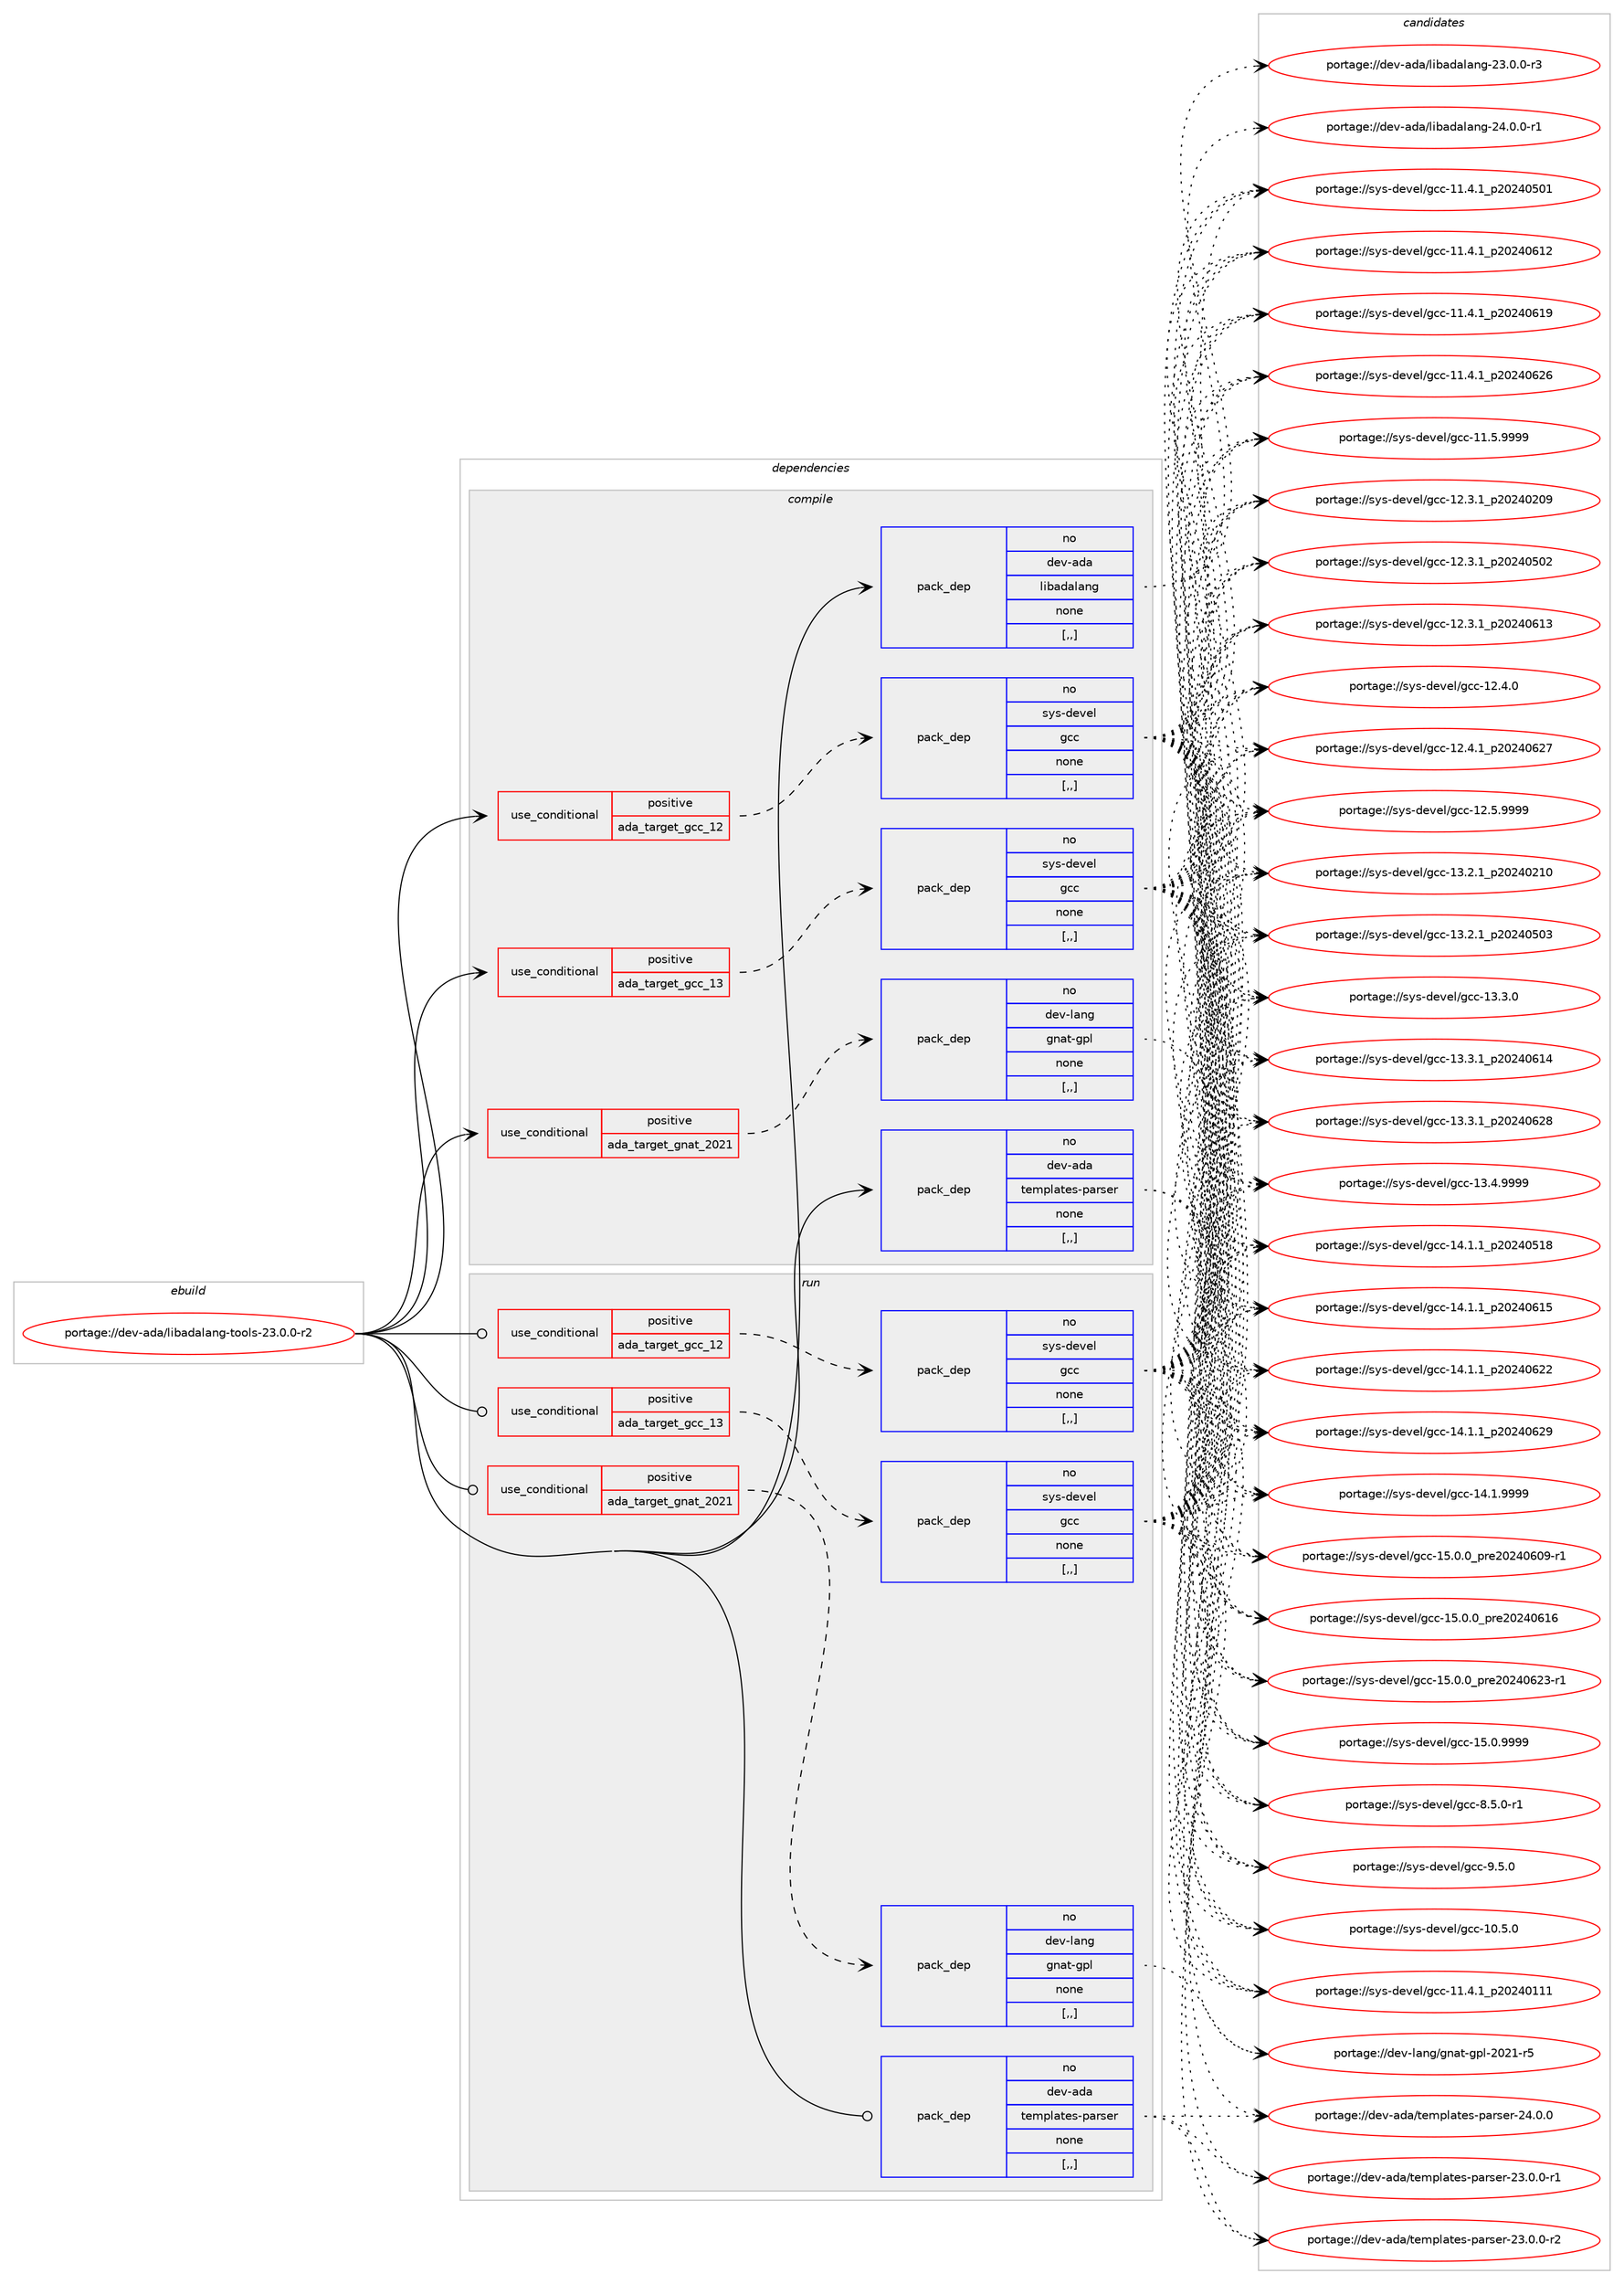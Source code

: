 digraph prolog {

# *************
# Graph options
# *************

newrank=true;
concentrate=true;
compound=true;
graph [rankdir=LR,fontname=Helvetica,fontsize=10,ranksep=1.5];#, ranksep=2.5, nodesep=0.2];
edge  [arrowhead=vee];
node  [fontname=Helvetica,fontsize=10];

# **********
# The ebuild
# **********

subgraph cluster_leftcol {
color=gray;
rank=same;
label=<<i>ebuild</i>>;
id [label="portage://dev-ada/libadalang-tools-23.0.0-r2", color=red, width=4, href="../dev-ada/libadalang-tools-23.0.0-r2.svg"];
}

# ****************
# The dependencies
# ****************

subgraph cluster_midcol {
color=gray;
label=<<i>dependencies</i>>;
subgraph cluster_compile {
fillcolor="#eeeeee";
style=filled;
label=<<i>compile</i>>;
subgraph cond16188 {
dependency62667 [label=<<TABLE BORDER="0" CELLBORDER="1" CELLSPACING="0" CELLPADDING="4"><TR><TD ROWSPAN="3" CELLPADDING="10">use_conditional</TD></TR><TR><TD>positive</TD></TR><TR><TD>ada_target_gcc_12</TD></TR></TABLE>>, shape=none, color=red];
subgraph pack45588 {
dependency62668 [label=<<TABLE BORDER="0" CELLBORDER="1" CELLSPACING="0" CELLPADDING="4" WIDTH="220"><TR><TD ROWSPAN="6" CELLPADDING="30">pack_dep</TD></TR><TR><TD WIDTH="110">no</TD></TR><TR><TD>sys-devel</TD></TR><TR><TD>gcc</TD></TR><TR><TD>none</TD></TR><TR><TD>[,,]</TD></TR></TABLE>>, shape=none, color=blue];
}
dependency62667:e -> dependency62668:w [weight=20,style="dashed",arrowhead="vee"];
}
id:e -> dependency62667:w [weight=20,style="solid",arrowhead="vee"];
subgraph cond16189 {
dependency62669 [label=<<TABLE BORDER="0" CELLBORDER="1" CELLSPACING="0" CELLPADDING="4"><TR><TD ROWSPAN="3" CELLPADDING="10">use_conditional</TD></TR><TR><TD>positive</TD></TR><TR><TD>ada_target_gcc_13</TD></TR></TABLE>>, shape=none, color=red];
subgraph pack45589 {
dependency62670 [label=<<TABLE BORDER="0" CELLBORDER="1" CELLSPACING="0" CELLPADDING="4" WIDTH="220"><TR><TD ROWSPAN="6" CELLPADDING="30">pack_dep</TD></TR><TR><TD WIDTH="110">no</TD></TR><TR><TD>sys-devel</TD></TR><TR><TD>gcc</TD></TR><TR><TD>none</TD></TR><TR><TD>[,,]</TD></TR></TABLE>>, shape=none, color=blue];
}
dependency62669:e -> dependency62670:w [weight=20,style="dashed",arrowhead="vee"];
}
id:e -> dependency62669:w [weight=20,style="solid",arrowhead="vee"];
subgraph cond16190 {
dependency62671 [label=<<TABLE BORDER="0" CELLBORDER="1" CELLSPACING="0" CELLPADDING="4"><TR><TD ROWSPAN="3" CELLPADDING="10">use_conditional</TD></TR><TR><TD>positive</TD></TR><TR><TD>ada_target_gnat_2021</TD></TR></TABLE>>, shape=none, color=red];
subgraph pack45590 {
dependency62672 [label=<<TABLE BORDER="0" CELLBORDER="1" CELLSPACING="0" CELLPADDING="4" WIDTH="220"><TR><TD ROWSPAN="6" CELLPADDING="30">pack_dep</TD></TR><TR><TD WIDTH="110">no</TD></TR><TR><TD>dev-lang</TD></TR><TR><TD>gnat-gpl</TD></TR><TR><TD>none</TD></TR><TR><TD>[,,]</TD></TR></TABLE>>, shape=none, color=blue];
}
dependency62671:e -> dependency62672:w [weight=20,style="dashed",arrowhead="vee"];
}
id:e -> dependency62671:w [weight=20,style="solid",arrowhead="vee"];
subgraph pack45591 {
dependency62673 [label=<<TABLE BORDER="0" CELLBORDER="1" CELLSPACING="0" CELLPADDING="4" WIDTH="220"><TR><TD ROWSPAN="6" CELLPADDING="30">pack_dep</TD></TR><TR><TD WIDTH="110">no</TD></TR><TR><TD>dev-ada</TD></TR><TR><TD>libadalang</TD></TR><TR><TD>none</TD></TR><TR><TD>[,,]</TD></TR></TABLE>>, shape=none, color=blue];
}
id:e -> dependency62673:w [weight=20,style="solid",arrowhead="vee"];
subgraph pack45592 {
dependency62674 [label=<<TABLE BORDER="0" CELLBORDER="1" CELLSPACING="0" CELLPADDING="4" WIDTH="220"><TR><TD ROWSPAN="6" CELLPADDING="30">pack_dep</TD></TR><TR><TD WIDTH="110">no</TD></TR><TR><TD>dev-ada</TD></TR><TR><TD>templates-parser</TD></TR><TR><TD>none</TD></TR><TR><TD>[,,]</TD></TR></TABLE>>, shape=none, color=blue];
}
id:e -> dependency62674:w [weight=20,style="solid",arrowhead="vee"];
}
subgraph cluster_compileandrun {
fillcolor="#eeeeee";
style=filled;
label=<<i>compile and run</i>>;
}
subgraph cluster_run {
fillcolor="#eeeeee";
style=filled;
label=<<i>run</i>>;
subgraph cond16191 {
dependency62675 [label=<<TABLE BORDER="0" CELLBORDER="1" CELLSPACING="0" CELLPADDING="4"><TR><TD ROWSPAN="3" CELLPADDING="10">use_conditional</TD></TR><TR><TD>positive</TD></TR><TR><TD>ada_target_gcc_12</TD></TR></TABLE>>, shape=none, color=red];
subgraph pack45593 {
dependency62676 [label=<<TABLE BORDER="0" CELLBORDER="1" CELLSPACING="0" CELLPADDING="4" WIDTH="220"><TR><TD ROWSPAN="6" CELLPADDING="30">pack_dep</TD></TR><TR><TD WIDTH="110">no</TD></TR><TR><TD>sys-devel</TD></TR><TR><TD>gcc</TD></TR><TR><TD>none</TD></TR><TR><TD>[,,]</TD></TR></TABLE>>, shape=none, color=blue];
}
dependency62675:e -> dependency62676:w [weight=20,style="dashed",arrowhead="vee"];
}
id:e -> dependency62675:w [weight=20,style="solid",arrowhead="odot"];
subgraph cond16192 {
dependency62677 [label=<<TABLE BORDER="0" CELLBORDER="1" CELLSPACING="0" CELLPADDING="4"><TR><TD ROWSPAN="3" CELLPADDING="10">use_conditional</TD></TR><TR><TD>positive</TD></TR><TR><TD>ada_target_gcc_13</TD></TR></TABLE>>, shape=none, color=red];
subgraph pack45594 {
dependency62678 [label=<<TABLE BORDER="0" CELLBORDER="1" CELLSPACING="0" CELLPADDING="4" WIDTH="220"><TR><TD ROWSPAN="6" CELLPADDING="30">pack_dep</TD></TR><TR><TD WIDTH="110">no</TD></TR><TR><TD>sys-devel</TD></TR><TR><TD>gcc</TD></TR><TR><TD>none</TD></TR><TR><TD>[,,]</TD></TR></TABLE>>, shape=none, color=blue];
}
dependency62677:e -> dependency62678:w [weight=20,style="dashed",arrowhead="vee"];
}
id:e -> dependency62677:w [weight=20,style="solid",arrowhead="odot"];
subgraph cond16193 {
dependency62679 [label=<<TABLE BORDER="0" CELLBORDER="1" CELLSPACING="0" CELLPADDING="4"><TR><TD ROWSPAN="3" CELLPADDING="10">use_conditional</TD></TR><TR><TD>positive</TD></TR><TR><TD>ada_target_gnat_2021</TD></TR></TABLE>>, shape=none, color=red];
subgraph pack45595 {
dependency62680 [label=<<TABLE BORDER="0" CELLBORDER="1" CELLSPACING="0" CELLPADDING="4" WIDTH="220"><TR><TD ROWSPAN="6" CELLPADDING="30">pack_dep</TD></TR><TR><TD WIDTH="110">no</TD></TR><TR><TD>dev-lang</TD></TR><TR><TD>gnat-gpl</TD></TR><TR><TD>none</TD></TR><TR><TD>[,,]</TD></TR></TABLE>>, shape=none, color=blue];
}
dependency62679:e -> dependency62680:w [weight=20,style="dashed",arrowhead="vee"];
}
id:e -> dependency62679:w [weight=20,style="solid",arrowhead="odot"];
subgraph pack45596 {
dependency62681 [label=<<TABLE BORDER="0" CELLBORDER="1" CELLSPACING="0" CELLPADDING="4" WIDTH="220"><TR><TD ROWSPAN="6" CELLPADDING="30">pack_dep</TD></TR><TR><TD WIDTH="110">no</TD></TR><TR><TD>dev-ada</TD></TR><TR><TD>templates-parser</TD></TR><TR><TD>none</TD></TR><TR><TD>[,,]</TD></TR></TABLE>>, shape=none, color=blue];
}
id:e -> dependency62681:w [weight=20,style="solid",arrowhead="odot"];
}
}

# **************
# The candidates
# **************

subgraph cluster_choices {
rank=same;
color=gray;
label=<<i>candidates</i>>;

subgraph choice45588 {
color=black;
nodesep=1;
choice1151211154510010111810110847103999945494846534648 [label="portage://sys-devel/gcc-10.5.0", color=red, width=4,href="../sys-devel/gcc-10.5.0.svg"];
choice1151211154510010111810110847103999945494946524649951125048505248494949 [label="portage://sys-devel/gcc-11.4.1_p20240111", color=red, width=4,href="../sys-devel/gcc-11.4.1_p20240111.svg"];
choice1151211154510010111810110847103999945494946524649951125048505248534849 [label="portage://sys-devel/gcc-11.4.1_p20240501", color=red, width=4,href="../sys-devel/gcc-11.4.1_p20240501.svg"];
choice1151211154510010111810110847103999945494946524649951125048505248544950 [label="portage://sys-devel/gcc-11.4.1_p20240612", color=red, width=4,href="../sys-devel/gcc-11.4.1_p20240612.svg"];
choice1151211154510010111810110847103999945494946524649951125048505248544957 [label="portage://sys-devel/gcc-11.4.1_p20240619", color=red, width=4,href="../sys-devel/gcc-11.4.1_p20240619.svg"];
choice1151211154510010111810110847103999945494946524649951125048505248545054 [label="portage://sys-devel/gcc-11.4.1_p20240626", color=red, width=4,href="../sys-devel/gcc-11.4.1_p20240626.svg"];
choice1151211154510010111810110847103999945494946534657575757 [label="portage://sys-devel/gcc-11.5.9999", color=red, width=4,href="../sys-devel/gcc-11.5.9999.svg"];
choice1151211154510010111810110847103999945495046514649951125048505248504857 [label="portage://sys-devel/gcc-12.3.1_p20240209", color=red, width=4,href="../sys-devel/gcc-12.3.1_p20240209.svg"];
choice1151211154510010111810110847103999945495046514649951125048505248534850 [label="portage://sys-devel/gcc-12.3.1_p20240502", color=red, width=4,href="../sys-devel/gcc-12.3.1_p20240502.svg"];
choice1151211154510010111810110847103999945495046514649951125048505248544951 [label="portage://sys-devel/gcc-12.3.1_p20240613", color=red, width=4,href="../sys-devel/gcc-12.3.1_p20240613.svg"];
choice1151211154510010111810110847103999945495046524648 [label="portage://sys-devel/gcc-12.4.0", color=red, width=4,href="../sys-devel/gcc-12.4.0.svg"];
choice1151211154510010111810110847103999945495046524649951125048505248545055 [label="portage://sys-devel/gcc-12.4.1_p20240627", color=red, width=4,href="../sys-devel/gcc-12.4.1_p20240627.svg"];
choice1151211154510010111810110847103999945495046534657575757 [label="portage://sys-devel/gcc-12.5.9999", color=red, width=4,href="../sys-devel/gcc-12.5.9999.svg"];
choice1151211154510010111810110847103999945495146504649951125048505248504948 [label="portage://sys-devel/gcc-13.2.1_p20240210", color=red, width=4,href="../sys-devel/gcc-13.2.1_p20240210.svg"];
choice1151211154510010111810110847103999945495146504649951125048505248534851 [label="portage://sys-devel/gcc-13.2.1_p20240503", color=red, width=4,href="../sys-devel/gcc-13.2.1_p20240503.svg"];
choice1151211154510010111810110847103999945495146514648 [label="portage://sys-devel/gcc-13.3.0", color=red, width=4,href="../sys-devel/gcc-13.3.0.svg"];
choice1151211154510010111810110847103999945495146514649951125048505248544952 [label="portage://sys-devel/gcc-13.3.1_p20240614", color=red, width=4,href="../sys-devel/gcc-13.3.1_p20240614.svg"];
choice1151211154510010111810110847103999945495146514649951125048505248545056 [label="portage://sys-devel/gcc-13.3.1_p20240628", color=red, width=4,href="../sys-devel/gcc-13.3.1_p20240628.svg"];
choice1151211154510010111810110847103999945495146524657575757 [label="portage://sys-devel/gcc-13.4.9999", color=red, width=4,href="../sys-devel/gcc-13.4.9999.svg"];
choice1151211154510010111810110847103999945495246494649951125048505248534956 [label="portage://sys-devel/gcc-14.1.1_p20240518", color=red, width=4,href="../sys-devel/gcc-14.1.1_p20240518.svg"];
choice1151211154510010111810110847103999945495246494649951125048505248544953 [label="portage://sys-devel/gcc-14.1.1_p20240615", color=red, width=4,href="../sys-devel/gcc-14.1.1_p20240615.svg"];
choice1151211154510010111810110847103999945495246494649951125048505248545050 [label="portage://sys-devel/gcc-14.1.1_p20240622", color=red, width=4,href="../sys-devel/gcc-14.1.1_p20240622.svg"];
choice1151211154510010111810110847103999945495246494649951125048505248545057 [label="portage://sys-devel/gcc-14.1.1_p20240629", color=red, width=4,href="../sys-devel/gcc-14.1.1_p20240629.svg"];
choice1151211154510010111810110847103999945495246494657575757 [label="portage://sys-devel/gcc-14.1.9999", color=red, width=4,href="../sys-devel/gcc-14.1.9999.svg"];
choice11512111545100101118101108471039999454953464846489511211410150485052485448574511449 [label="portage://sys-devel/gcc-15.0.0_pre20240609-r1", color=red, width=4,href="../sys-devel/gcc-15.0.0_pre20240609-r1.svg"];
choice1151211154510010111810110847103999945495346484648951121141015048505248544954 [label="portage://sys-devel/gcc-15.0.0_pre20240616", color=red, width=4,href="../sys-devel/gcc-15.0.0_pre20240616.svg"];
choice11512111545100101118101108471039999454953464846489511211410150485052485450514511449 [label="portage://sys-devel/gcc-15.0.0_pre20240623-r1", color=red, width=4,href="../sys-devel/gcc-15.0.0_pre20240623-r1.svg"];
choice1151211154510010111810110847103999945495346484657575757 [label="portage://sys-devel/gcc-15.0.9999", color=red, width=4,href="../sys-devel/gcc-15.0.9999.svg"];
choice115121115451001011181011084710399994556465346484511449 [label="portage://sys-devel/gcc-8.5.0-r1", color=red, width=4,href="../sys-devel/gcc-8.5.0-r1.svg"];
choice11512111545100101118101108471039999455746534648 [label="portage://sys-devel/gcc-9.5.0", color=red, width=4,href="../sys-devel/gcc-9.5.0.svg"];
dependency62668:e -> choice1151211154510010111810110847103999945494846534648:w [style=dotted,weight="100"];
dependency62668:e -> choice1151211154510010111810110847103999945494946524649951125048505248494949:w [style=dotted,weight="100"];
dependency62668:e -> choice1151211154510010111810110847103999945494946524649951125048505248534849:w [style=dotted,weight="100"];
dependency62668:e -> choice1151211154510010111810110847103999945494946524649951125048505248544950:w [style=dotted,weight="100"];
dependency62668:e -> choice1151211154510010111810110847103999945494946524649951125048505248544957:w [style=dotted,weight="100"];
dependency62668:e -> choice1151211154510010111810110847103999945494946524649951125048505248545054:w [style=dotted,weight="100"];
dependency62668:e -> choice1151211154510010111810110847103999945494946534657575757:w [style=dotted,weight="100"];
dependency62668:e -> choice1151211154510010111810110847103999945495046514649951125048505248504857:w [style=dotted,weight="100"];
dependency62668:e -> choice1151211154510010111810110847103999945495046514649951125048505248534850:w [style=dotted,weight="100"];
dependency62668:e -> choice1151211154510010111810110847103999945495046514649951125048505248544951:w [style=dotted,weight="100"];
dependency62668:e -> choice1151211154510010111810110847103999945495046524648:w [style=dotted,weight="100"];
dependency62668:e -> choice1151211154510010111810110847103999945495046524649951125048505248545055:w [style=dotted,weight="100"];
dependency62668:e -> choice1151211154510010111810110847103999945495046534657575757:w [style=dotted,weight="100"];
dependency62668:e -> choice1151211154510010111810110847103999945495146504649951125048505248504948:w [style=dotted,weight="100"];
dependency62668:e -> choice1151211154510010111810110847103999945495146504649951125048505248534851:w [style=dotted,weight="100"];
dependency62668:e -> choice1151211154510010111810110847103999945495146514648:w [style=dotted,weight="100"];
dependency62668:e -> choice1151211154510010111810110847103999945495146514649951125048505248544952:w [style=dotted,weight="100"];
dependency62668:e -> choice1151211154510010111810110847103999945495146514649951125048505248545056:w [style=dotted,weight="100"];
dependency62668:e -> choice1151211154510010111810110847103999945495146524657575757:w [style=dotted,weight="100"];
dependency62668:e -> choice1151211154510010111810110847103999945495246494649951125048505248534956:w [style=dotted,weight="100"];
dependency62668:e -> choice1151211154510010111810110847103999945495246494649951125048505248544953:w [style=dotted,weight="100"];
dependency62668:e -> choice1151211154510010111810110847103999945495246494649951125048505248545050:w [style=dotted,weight="100"];
dependency62668:e -> choice1151211154510010111810110847103999945495246494649951125048505248545057:w [style=dotted,weight="100"];
dependency62668:e -> choice1151211154510010111810110847103999945495246494657575757:w [style=dotted,weight="100"];
dependency62668:e -> choice11512111545100101118101108471039999454953464846489511211410150485052485448574511449:w [style=dotted,weight="100"];
dependency62668:e -> choice1151211154510010111810110847103999945495346484648951121141015048505248544954:w [style=dotted,weight="100"];
dependency62668:e -> choice11512111545100101118101108471039999454953464846489511211410150485052485450514511449:w [style=dotted,weight="100"];
dependency62668:e -> choice1151211154510010111810110847103999945495346484657575757:w [style=dotted,weight="100"];
dependency62668:e -> choice115121115451001011181011084710399994556465346484511449:w [style=dotted,weight="100"];
dependency62668:e -> choice11512111545100101118101108471039999455746534648:w [style=dotted,weight="100"];
}
subgraph choice45589 {
color=black;
nodesep=1;
choice1151211154510010111810110847103999945494846534648 [label="portage://sys-devel/gcc-10.5.0", color=red, width=4,href="../sys-devel/gcc-10.5.0.svg"];
choice1151211154510010111810110847103999945494946524649951125048505248494949 [label="portage://sys-devel/gcc-11.4.1_p20240111", color=red, width=4,href="../sys-devel/gcc-11.4.1_p20240111.svg"];
choice1151211154510010111810110847103999945494946524649951125048505248534849 [label="portage://sys-devel/gcc-11.4.1_p20240501", color=red, width=4,href="../sys-devel/gcc-11.4.1_p20240501.svg"];
choice1151211154510010111810110847103999945494946524649951125048505248544950 [label="portage://sys-devel/gcc-11.4.1_p20240612", color=red, width=4,href="../sys-devel/gcc-11.4.1_p20240612.svg"];
choice1151211154510010111810110847103999945494946524649951125048505248544957 [label="portage://sys-devel/gcc-11.4.1_p20240619", color=red, width=4,href="../sys-devel/gcc-11.4.1_p20240619.svg"];
choice1151211154510010111810110847103999945494946524649951125048505248545054 [label="portage://sys-devel/gcc-11.4.1_p20240626", color=red, width=4,href="../sys-devel/gcc-11.4.1_p20240626.svg"];
choice1151211154510010111810110847103999945494946534657575757 [label="portage://sys-devel/gcc-11.5.9999", color=red, width=4,href="../sys-devel/gcc-11.5.9999.svg"];
choice1151211154510010111810110847103999945495046514649951125048505248504857 [label="portage://sys-devel/gcc-12.3.1_p20240209", color=red, width=4,href="../sys-devel/gcc-12.3.1_p20240209.svg"];
choice1151211154510010111810110847103999945495046514649951125048505248534850 [label="portage://sys-devel/gcc-12.3.1_p20240502", color=red, width=4,href="../sys-devel/gcc-12.3.1_p20240502.svg"];
choice1151211154510010111810110847103999945495046514649951125048505248544951 [label="portage://sys-devel/gcc-12.3.1_p20240613", color=red, width=4,href="../sys-devel/gcc-12.3.1_p20240613.svg"];
choice1151211154510010111810110847103999945495046524648 [label="portage://sys-devel/gcc-12.4.0", color=red, width=4,href="../sys-devel/gcc-12.4.0.svg"];
choice1151211154510010111810110847103999945495046524649951125048505248545055 [label="portage://sys-devel/gcc-12.4.1_p20240627", color=red, width=4,href="../sys-devel/gcc-12.4.1_p20240627.svg"];
choice1151211154510010111810110847103999945495046534657575757 [label="portage://sys-devel/gcc-12.5.9999", color=red, width=4,href="../sys-devel/gcc-12.5.9999.svg"];
choice1151211154510010111810110847103999945495146504649951125048505248504948 [label="portage://sys-devel/gcc-13.2.1_p20240210", color=red, width=4,href="../sys-devel/gcc-13.2.1_p20240210.svg"];
choice1151211154510010111810110847103999945495146504649951125048505248534851 [label="portage://sys-devel/gcc-13.2.1_p20240503", color=red, width=4,href="../sys-devel/gcc-13.2.1_p20240503.svg"];
choice1151211154510010111810110847103999945495146514648 [label="portage://sys-devel/gcc-13.3.0", color=red, width=4,href="../sys-devel/gcc-13.3.0.svg"];
choice1151211154510010111810110847103999945495146514649951125048505248544952 [label="portage://sys-devel/gcc-13.3.1_p20240614", color=red, width=4,href="../sys-devel/gcc-13.3.1_p20240614.svg"];
choice1151211154510010111810110847103999945495146514649951125048505248545056 [label="portage://sys-devel/gcc-13.3.1_p20240628", color=red, width=4,href="../sys-devel/gcc-13.3.1_p20240628.svg"];
choice1151211154510010111810110847103999945495146524657575757 [label="portage://sys-devel/gcc-13.4.9999", color=red, width=4,href="../sys-devel/gcc-13.4.9999.svg"];
choice1151211154510010111810110847103999945495246494649951125048505248534956 [label="portage://sys-devel/gcc-14.1.1_p20240518", color=red, width=4,href="../sys-devel/gcc-14.1.1_p20240518.svg"];
choice1151211154510010111810110847103999945495246494649951125048505248544953 [label="portage://sys-devel/gcc-14.1.1_p20240615", color=red, width=4,href="../sys-devel/gcc-14.1.1_p20240615.svg"];
choice1151211154510010111810110847103999945495246494649951125048505248545050 [label="portage://sys-devel/gcc-14.1.1_p20240622", color=red, width=4,href="../sys-devel/gcc-14.1.1_p20240622.svg"];
choice1151211154510010111810110847103999945495246494649951125048505248545057 [label="portage://sys-devel/gcc-14.1.1_p20240629", color=red, width=4,href="../sys-devel/gcc-14.1.1_p20240629.svg"];
choice1151211154510010111810110847103999945495246494657575757 [label="portage://sys-devel/gcc-14.1.9999", color=red, width=4,href="../sys-devel/gcc-14.1.9999.svg"];
choice11512111545100101118101108471039999454953464846489511211410150485052485448574511449 [label="portage://sys-devel/gcc-15.0.0_pre20240609-r1", color=red, width=4,href="../sys-devel/gcc-15.0.0_pre20240609-r1.svg"];
choice1151211154510010111810110847103999945495346484648951121141015048505248544954 [label="portage://sys-devel/gcc-15.0.0_pre20240616", color=red, width=4,href="../sys-devel/gcc-15.0.0_pre20240616.svg"];
choice11512111545100101118101108471039999454953464846489511211410150485052485450514511449 [label="portage://sys-devel/gcc-15.0.0_pre20240623-r1", color=red, width=4,href="../sys-devel/gcc-15.0.0_pre20240623-r1.svg"];
choice1151211154510010111810110847103999945495346484657575757 [label="portage://sys-devel/gcc-15.0.9999", color=red, width=4,href="../sys-devel/gcc-15.0.9999.svg"];
choice115121115451001011181011084710399994556465346484511449 [label="portage://sys-devel/gcc-8.5.0-r1", color=red, width=4,href="../sys-devel/gcc-8.5.0-r1.svg"];
choice11512111545100101118101108471039999455746534648 [label="portage://sys-devel/gcc-9.5.0", color=red, width=4,href="../sys-devel/gcc-9.5.0.svg"];
dependency62670:e -> choice1151211154510010111810110847103999945494846534648:w [style=dotted,weight="100"];
dependency62670:e -> choice1151211154510010111810110847103999945494946524649951125048505248494949:w [style=dotted,weight="100"];
dependency62670:e -> choice1151211154510010111810110847103999945494946524649951125048505248534849:w [style=dotted,weight="100"];
dependency62670:e -> choice1151211154510010111810110847103999945494946524649951125048505248544950:w [style=dotted,weight="100"];
dependency62670:e -> choice1151211154510010111810110847103999945494946524649951125048505248544957:w [style=dotted,weight="100"];
dependency62670:e -> choice1151211154510010111810110847103999945494946524649951125048505248545054:w [style=dotted,weight="100"];
dependency62670:e -> choice1151211154510010111810110847103999945494946534657575757:w [style=dotted,weight="100"];
dependency62670:e -> choice1151211154510010111810110847103999945495046514649951125048505248504857:w [style=dotted,weight="100"];
dependency62670:e -> choice1151211154510010111810110847103999945495046514649951125048505248534850:w [style=dotted,weight="100"];
dependency62670:e -> choice1151211154510010111810110847103999945495046514649951125048505248544951:w [style=dotted,weight="100"];
dependency62670:e -> choice1151211154510010111810110847103999945495046524648:w [style=dotted,weight="100"];
dependency62670:e -> choice1151211154510010111810110847103999945495046524649951125048505248545055:w [style=dotted,weight="100"];
dependency62670:e -> choice1151211154510010111810110847103999945495046534657575757:w [style=dotted,weight="100"];
dependency62670:e -> choice1151211154510010111810110847103999945495146504649951125048505248504948:w [style=dotted,weight="100"];
dependency62670:e -> choice1151211154510010111810110847103999945495146504649951125048505248534851:w [style=dotted,weight="100"];
dependency62670:e -> choice1151211154510010111810110847103999945495146514648:w [style=dotted,weight="100"];
dependency62670:e -> choice1151211154510010111810110847103999945495146514649951125048505248544952:w [style=dotted,weight="100"];
dependency62670:e -> choice1151211154510010111810110847103999945495146514649951125048505248545056:w [style=dotted,weight="100"];
dependency62670:e -> choice1151211154510010111810110847103999945495146524657575757:w [style=dotted,weight="100"];
dependency62670:e -> choice1151211154510010111810110847103999945495246494649951125048505248534956:w [style=dotted,weight="100"];
dependency62670:e -> choice1151211154510010111810110847103999945495246494649951125048505248544953:w [style=dotted,weight="100"];
dependency62670:e -> choice1151211154510010111810110847103999945495246494649951125048505248545050:w [style=dotted,weight="100"];
dependency62670:e -> choice1151211154510010111810110847103999945495246494649951125048505248545057:w [style=dotted,weight="100"];
dependency62670:e -> choice1151211154510010111810110847103999945495246494657575757:w [style=dotted,weight="100"];
dependency62670:e -> choice11512111545100101118101108471039999454953464846489511211410150485052485448574511449:w [style=dotted,weight="100"];
dependency62670:e -> choice1151211154510010111810110847103999945495346484648951121141015048505248544954:w [style=dotted,weight="100"];
dependency62670:e -> choice11512111545100101118101108471039999454953464846489511211410150485052485450514511449:w [style=dotted,weight="100"];
dependency62670:e -> choice1151211154510010111810110847103999945495346484657575757:w [style=dotted,weight="100"];
dependency62670:e -> choice115121115451001011181011084710399994556465346484511449:w [style=dotted,weight="100"];
dependency62670:e -> choice11512111545100101118101108471039999455746534648:w [style=dotted,weight="100"];
}
subgraph choice45590 {
color=black;
nodesep=1;
choice100101118451089711010347103110971164510311210845504850494511453 [label="portage://dev-lang/gnat-gpl-2021-r5", color=red, width=4,href="../dev-lang/gnat-gpl-2021-r5.svg"];
dependency62672:e -> choice100101118451089711010347103110971164510311210845504850494511453:w [style=dotted,weight="100"];
}
subgraph choice45591 {
color=black;
nodesep=1;
choice1001011184597100974710810598971009710897110103455051464846484511451 [label="portage://dev-ada/libadalang-23.0.0-r3", color=red, width=4,href="../dev-ada/libadalang-23.0.0-r3.svg"];
choice1001011184597100974710810598971009710897110103455052464846484511449 [label="portage://dev-ada/libadalang-24.0.0-r1", color=red, width=4,href="../dev-ada/libadalang-24.0.0-r1.svg"];
dependency62673:e -> choice1001011184597100974710810598971009710897110103455051464846484511451:w [style=dotted,weight="100"];
dependency62673:e -> choice1001011184597100974710810598971009710897110103455052464846484511449:w [style=dotted,weight="100"];
}
subgraph choice45592 {
color=black;
nodesep=1;
choice10010111845971009747116101109112108971161011154511297114115101114455051464846484511449 [label="portage://dev-ada/templates-parser-23.0.0-r1", color=red, width=4,href="../dev-ada/templates-parser-23.0.0-r1.svg"];
choice10010111845971009747116101109112108971161011154511297114115101114455051464846484511450 [label="portage://dev-ada/templates-parser-23.0.0-r2", color=red, width=4,href="../dev-ada/templates-parser-23.0.0-r2.svg"];
choice1001011184597100974711610110911210897116101115451129711411510111445505246484648 [label="portage://dev-ada/templates-parser-24.0.0", color=red, width=4,href="../dev-ada/templates-parser-24.0.0.svg"];
dependency62674:e -> choice10010111845971009747116101109112108971161011154511297114115101114455051464846484511449:w [style=dotted,weight="100"];
dependency62674:e -> choice10010111845971009747116101109112108971161011154511297114115101114455051464846484511450:w [style=dotted,weight="100"];
dependency62674:e -> choice1001011184597100974711610110911210897116101115451129711411510111445505246484648:w [style=dotted,weight="100"];
}
subgraph choice45593 {
color=black;
nodesep=1;
choice1151211154510010111810110847103999945494846534648 [label="portage://sys-devel/gcc-10.5.0", color=red, width=4,href="../sys-devel/gcc-10.5.0.svg"];
choice1151211154510010111810110847103999945494946524649951125048505248494949 [label="portage://sys-devel/gcc-11.4.1_p20240111", color=red, width=4,href="../sys-devel/gcc-11.4.1_p20240111.svg"];
choice1151211154510010111810110847103999945494946524649951125048505248534849 [label="portage://sys-devel/gcc-11.4.1_p20240501", color=red, width=4,href="../sys-devel/gcc-11.4.1_p20240501.svg"];
choice1151211154510010111810110847103999945494946524649951125048505248544950 [label="portage://sys-devel/gcc-11.4.1_p20240612", color=red, width=4,href="../sys-devel/gcc-11.4.1_p20240612.svg"];
choice1151211154510010111810110847103999945494946524649951125048505248544957 [label="portage://sys-devel/gcc-11.4.1_p20240619", color=red, width=4,href="../sys-devel/gcc-11.4.1_p20240619.svg"];
choice1151211154510010111810110847103999945494946524649951125048505248545054 [label="portage://sys-devel/gcc-11.4.1_p20240626", color=red, width=4,href="../sys-devel/gcc-11.4.1_p20240626.svg"];
choice1151211154510010111810110847103999945494946534657575757 [label="portage://sys-devel/gcc-11.5.9999", color=red, width=4,href="../sys-devel/gcc-11.5.9999.svg"];
choice1151211154510010111810110847103999945495046514649951125048505248504857 [label="portage://sys-devel/gcc-12.3.1_p20240209", color=red, width=4,href="../sys-devel/gcc-12.3.1_p20240209.svg"];
choice1151211154510010111810110847103999945495046514649951125048505248534850 [label="portage://sys-devel/gcc-12.3.1_p20240502", color=red, width=4,href="../sys-devel/gcc-12.3.1_p20240502.svg"];
choice1151211154510010111810110847103999945495046514649951125048505248544951 [label="portage://sys-devel/gcc-12.3.1_p20240613", color=red, width=4,href="../sys-devel/gcc-12.3.1_p20240613.svg"];
choice1151211154510010111810110847103999945495046524648 [label="portage://sys-devel/gcc-12.4.0", color=red, width=4,href="../sys-devel/gcc-12.4.0.svg"];
choice1151211154510010111810110847103999945495046524649951125048505248545055 [label="portage://sys-devel/gcc-12.4.1_p20240627", color=red, width=4,href="../sys-devel/gcc-12.4.1_p20240627.svg"];
choice1151211154510010111810110847103999945495046534657575757 [label="portage://sys-devel/gcc-12.5.9999", color=red, width=4,href="../sys-devel/gcc-12.5.9999.svg"];
choice1151211154510010111810110847103999945495146504649951125048505248504948 [label="portage://sys-devel/gcc-13.2.1_p20240210", color=red, width=4,href="../sys-devel/gcc-13.2.1_p20240210.svg"];
choice1151211154510010111810110847103999945495146504649951125048505248534851 [label="portage://sys-devel/gcc-13.2.1_p20240503", color=red, width=4,href="../sys-devel/gcc-13.2.1_p20240503.svg"];
choice1151211154510010111810110847103999945495146514648 [label="portage://sys-devel/gcc-13.3.0", color=red, width=4,href="../sys-devel/gcc-13.3.0.svg"];
choice1151211154510010111810110847103999945495146514649951125048505248544952 [label="portage://sys-devel/gcc-13.3.1_p20240614", color=red, width=4,href="../sys-devel/gcc-13.3.1_p20240614.svg"];
choice1151211154510010111810110847103999945495146514649951125048505248545056 [label="portage://sys-devel/gcc-13.3.1_p20240628", color=red, width=4,href="../sys-devel/gcc-13.3.1_p20240628.svg"];
choice1151211154510010111810110847103999945495146524657575757 [label="portage://sys-devel/gcc-13.4.9999", color=red, width=4,href="../sys-devel/gcc-13.4.9999.svg"];
choice1151211154510010111810110847103999945495246494649951125048505248534956 [label="portage://sys-devel/gcc-14.1.1_p20240518", color=red, width=4,href="../sys-devel/gcc-14.1.1_p20240518.svg"];
choice1151211154510010111810110847103999945495246494649951125048505248544953 [label="portage://sys-devel/gcc-14.1.1_p20240615", color=red, width=4,href="../sys-devel/gcc-14.1.1_p20240615.svg"];
choice1151211154510010111810110847103999945495246494649951125048505248545050 [label="portage://sys-devel/gcc-14.1.1_p20240622", color=red, width=4,href="../sys-devel/gcc-14.1.1_p20240622.svg"];
choice1151211154510010111810110847103999945495246494649951125048505248545057 [label="portage://sys-devel/gcc-14.1.1_p20240629", color=red, width=4,href="../sys-devel/gcc-14.1.1_p20240629.svg"];
choice1151211154510010111810110847103999945495246494657575757 [label="portage://sys-devel/gcc-14.1.9999", color=red, width=4,href="../sys-devel/gcc-14.1.9999.svg"];
choice11512111545100101118101108471039999454953464846489511211410150485052485448574511449 [label="portage://sys-devel/gcc-15.0.0_pre20240609-r1", color=red, width=4,href="../sys-devel/gcc-15.0.0_pre20240609-r1.svg"];
choice1151211154510010111810110847103999945495346484648951121141015048505248544954 [label="portage://sys-devel/gcc-15.0.0_pre20240616", color=red, width=4,href="../sys-devel/gcc-15.0.0_pre20240616.svg"];
choice11512111545100101118101108471039999454953464846489511211410150485052485450514511449 [label="portage://sys-devel/gcc-15.0.0_pre20240623-r1", color=red, width=4,href="../sys-devel/gcc-15.0.0_pre20240623-r1.svg"];
choice1151211154510010111810110847103999945495346484657575757 [label="portage://sys-devel/gcc-15.0.9999", color=red, width=4,href="../sys-devel/gcc-15.0.9999.svg"];
choice115121115451001011181011084710399994556465346484511449 [label="portage://sys-devel/gcc-8.5.0-r1", color=red, width=4,href="../sys-devel/gcc-8.5.0-r1.svg"];
choice11512111545100101118101108471039999455746534648 [label="portage://sys-devel/gcc-9.5.0", color=red, width=4,href="../sys-devel/gcc-9.5.0.svg"];
dependency62676:e -> choice1151211154510010111810110847103999945494846534648:w [style=dotted,weight="100"];
dependency62676:e -> choice1151211154510010111810110847103999945494946524649951125048505248494949:w [style=dotted,weight="100"];
dependency62676:e -> choice1151211154510010111810110847103999945494946524649951125048505248534849:w [style=dotted,weight="100"];
dependency62676:e -> choice1151211154510010111810110847103999945494946524649951125048505248544950:w [style=dotted,weight="100"];
dependency62676:e -> choice1151211154510010111810110847103999945494946524649951125048505248544957:w [style=dotted,weight="100"];
dependency62676:e -> choice1151211154510010111810110847103999945494946524649951125048505248545054:w [style=dotted,weight="100"];
dependency62676:e -> choice1151211154510010111810110847103999945494946534657575757:w [style=dotted,weight="100"];
dependency62676:e -> choice1151211154510010111810110847103999945495046514649951125048505248504857:w [style=dotted,weight="100"];
dependency62676:e -> choice1151211154510010111810110847103999945495046514649951125048505248534850:w [style=dotted,weight="100"];
dependency62676:e -> choice1151211154510010111810110847103999945495046514649951125048505248544951:w [style=dotted,weight="100"];
dependency62676:e -> choice1151211154510010111810110847103999945495046524648:w [style=dotted,weight="100"];
dependency62676:e -> choice1151211154510010111810110847103999945495046524649951125048505248545055:w [style=dotted,weight="100"];
dependency62676:e -> choice1151211154510010111810110847103999945495046534657575757:w [style=dotted,weight="100"];
dependency62676:e -> choice1151211154510010111810110847103999945495146504649951125048505248504948:w [style=dotted,weight="100"];
dependency62676:e -> choice1151211154510010111810110847103999945495146504649951125048505248534851:w [style=dotted,weight="100"];
dependency62676:e -> choice1151211154510010111810110847103999945495146514648:w [style=dotted,weight="100"];
dependency62676:e -> choice1151211154510010111810110847103999945495146514649951125048505248544952:w [style=dotted,weight="100"];
dependency62676:e -> choice1151211154510010111810110847103999945495146514649951125048505248545056:w [style=dotted,weight="100"];
dependency62676:e -> choice1151211154510010111810110847103999945495146524657575757:w [style=dotted,weight="100"];
dependency62676:e -> choice1151211154510010111810110847103999945495246494649951125048505248534956:w [style=dotted,weight="100"];
dependency62676:e -> choice1151211154510010111810110847103999945495246494649951125048505248544953:w [style=dotted,weight="100"];
dependency62676:e -> choice1151211154510010111810110847103999945495246494649951125048505248545050:w [style=dotted,weight="100"];
dependency62676:e -> choice1151211154510010111810110847103999945495246494649951125048505248545057:w [style=dotted,weight="100"];
dependency62676:e -> choice1151211154510010111810110847103999945495246494657575757:w [style=dotted,weight="100"];
dependency62676:e -> choice11512111545100101118101108471039999454953464846489511211410150485052485448574511449:w [style=dotted,weight="100"];
dependency62676:e -> choice1151211154510010111810110847103999945495346484648951121141015048505248544954:w [style=dotted,weight="100"];
dependency62676:e -> choice11512111545100101118101108471039999454953464846489511211410150485052485450514511449:w [style=dotted,weight="100"];
dependency62676:e -> choice1151211154510010111810110847103999945495346484657575757:w [style=dotted,weight="100"];
dependency62676:e -> choice115121115451001011181011084710399994556465346484511449:w [style=dotted,weight="100"];
dependency62676:e -> choice11512111545100101118101108471039999455746534648:w [style=dotted,weight="100"];
}
subgraph choice45594 {
color=black;
nodesep=1;
choice1151211154510010111810110847103999945494846534648 [label="portage://sys-devel/gcc-10.5.0", color=red, width=4,href="../sys-devel/gcc-10.5.0.svg"];
choice1151211154510010111810110847103999945494946524649951125048505248494949 [label="portage://sys-devel/gcc-11.4.1_p20240111", color=red, width=4,href="../sys-devel/gcc-11.4.1_p20240111.svg"];
choice1151211154510010111810110847103999945494946524649951125048505248534849 [label="portage://sys-devel/gcc-11.4.1_p20240501", color=red, width=4,href="../sys-devel/gcc-11.4.1_p20240501.svg"];
choice1151211154510010111810110847103999945494946524649951125048505248544950 [label="portage://sys-devel/gcc-11.4.1_p20240612", color=red, width=4,href="../sys-devel/gcc-11.4.1_p20240612.svg"];
choice1151211154510010111810110847103999945494946524649951125048505248544957 [label="portage://sys-devel/gcc-11.4.1_p20240619", color=red, width=4,href="../sys-devel/gcc-11.4.1_p20240619.svg"];
choice1151211154510010111810110847103999945494946524649951125048505248545054 [label="portage://sys-devel/gcc-11.4.1_p20240626", color=red, width=4,href="../sys-devel/gcc-11.4.1_p20240626.svg"];
choice1151211154510010111810110847103999945494946534657575757 [label="portage://sys-devel/gcc-11.5.9999", color=red, width=4,href="../sys-devel/gcc-11.5.9999.svg"];
choice1151211154510010111810110847103999945495046514649951125048505248504857 [label="portage://sys-devel/gcc-12.3.1_p20240209", color=red, width=4,href="../sys-devel/gcc-12.3.1_p20240209.svg"];
choice1151211154510010111810110847103999945495046514649951125048505248534850 [label="portage://sys-devel/gcc-12.3.1_p20240502", color=red, width=4,href="../sys-devel/gcc-12.3.1_p20240502.svg"];
choice1151211154510010111810110847103999945495046514649951125048505248544951 [label="portage://sys-devel/gcc-12.3.1_p20240613", color=red, width=4,href="../sys-devel/gcc-12.3.1_p20240613.svg"];
choice1151211154510010111810110847103999945495046524648 [label="portage://sys-devel/gcc-12.4.0", color=red, width=4,href="../sys-devel/gcc-12.4.0.svg"];
choice1151211154510010111810110847103999945495046524649951125048505248545055 [label="portage://sys-devel/gcc-12.4.1_p20240627", color=red, width=4,href="../sys-devel/gcc-12.4.1_p20240627.svg"];
choice1151211154510010111810110847103999945495046534657575757 [label="portage://sys-devel/gcc-12.5.9999", color=red, width=4,href="../sys-devel/gcc-12.5.9999.svg"];
choice1151211154510010111810110847103999945495146504649951125048505248504948 [label="portage://sys-devel/gcc-13.2.1_p20240210", color=red, width=4,href="../sys-devel/gcc-13.2.1_p20240210.svg"];
choice1151211154510010111810110847103999945495146504649951125048505248534851 [label="portage://sys-devel/gcc-13.2.1_p20240503", color=red, width=4,href="../sys-devel/gcc-13.2.1_p20240503.svg"];
choice1151211154510010111810110847103999945495146514648 [label="portage://sys-devel/gcc-13.3.0", color=red, width=4,href="../sys-devel/gcc-13.3.0.svg"];
choice1151211154510010111810110847103999945495146514649951125048505248544952 [label="portage://sys-devel/gcc-13.3.1_p20240614", color=red, width=4,href="../sys-devel/gcc-13.3.1_p20240614.svg"];
choice1151211154510010111810110847103999945495146514649951125048505248545056 [label="portage://sys-devel/gcc-13.3.1_p20240628", color=red, width=4,href="../sys-devel/gcc-13.3.1_p20240628.svg"];
choice1151211154510010111810110847103999945495146524657575757 [label="portage://sys-devel/gcc-13.4.9999", color=red, width=4,href="../sys-devel/gcc-13.4.9999.svg"];
choice1151211154510010111810110847103999945495246494649951125048505248534956 [label="portage://sys-devel/gcc-14.1.1_p20240518", color=red, width=4,href="../sys-devel/gcc-14.1.1_p20240518.svg"];
choice1151211154510010111810110847103999945495246494649951125048505248544953 [label="portage://sys-devel/gcc-14.1.1_p20240615", color=red, width=4,href="../sys-devel/gcc-14.1.1_p20240615.svg"];
choice1151211154510010111810110847103999945495246494649951125048505248545050 [label="portage://sys-devel/gcc-14.1.1_p20240622", color=red, width=4,href="../sys-devel/gcc-14.1.1_p20240622.svg"];
choice1151211154510010111810110847103999945495246494649951125048505248545057 [label="portage://sys-devel/gcc-14.1.1_p20240629", color=red, width=4,href="../sys-devel/gcc-14.1.1_p20240629.svg"];
choice1151211154510010111810110847103999945495246494657575757 [label="portage://sys-devel/gcc-14.1.9999", color=red, width=4,href="../sys-devel/gcc-14.1.9999.svg"];
choice11512111545100101118101108471039999454953464846489511211410150485052485448574511449 [label="portage://sys-devel/gcc-15.0.0_pre20240609-r1", color=red, width=4,href="../sys-devel/gcc-15.0.0_pre20240609-r1.svg"];
choice1151211154510010111810110847103999945495346484648951121141015048505248544954 [label="portage://sys-devel/gcc-15.0.0_pre20240616", color=red, width=4,href="../sys-devel/gcc-15.0.0_pre20240616.svg"];
choice11512111545100101118101108471039999454953464846489511211410150485052485450514511449 [label="portage://sys-devel/gcc-15.0.0_pre20240623-r1", color=red, width=4,href="../sys-devel/gcc-15.0.0_pre20240623-r1.svg"];
choice1151211154510010111810110847103999945495346484657575757 [label="portage://sys-devel/gcc-15.0.9999", color=red, width=4,href="../sys-devel/gcc-15.0.9999.svg"];
choice115121115451001011181011084710399994556465346484511449 [label="portage://sys-devel/gcc-8.5.0-r1", color=red, width=4,href="../sys-devel/gcc-8.5.0-r1.svg"];
choice11512111545100101118101108471039999455746534648 [label="portage://sys-devel/gcc-9.5.0", color=red, width=4,href="../sys-devel/gcc-9.5.0.svg"];
dependency62678:e -> choice1151211154510010111810110847103999945494846534648:w [style=dotted,weight="100"];
dependency62678:e -> choice1151211154510010111810110847103999945494946524649951125048505248494949:w [style=dotted,weight="100"];
dependency62678:e -> choice1151211154510010111810110847103999945494946524649951125048505248534849:w [style=dotted,weight="100"];
dependency62678:e -> choice1151211154510010111810110847103999945494946524649951125048505248544950:w [style=dotted,weight="100"];
dependency62678:e -> choice1151211154510010111810110847103999945494946524649951125048505248544957:w [style=dotted,weight="100"];
dependency62678:e -> choice1151211154510010111810110847103999945494946524649951125048505248545054:w [style=dotted,weight="100"];
dependency62678:e -> choice1151211154510010111810110847103999945494946534657575757:w [style=dotted,weight="100"];
dependency62678:e -> choice1151211154510010111810110847103999945495046514649951125048505248504857:w [style=dotted,weight="100"];
dependency62678:e -> choice1151211154510010111810110847103999945495046514649951125048505248534850:w [style=dotted,weight="100"];
dependency62678:e -> choice1151211154510010111810110847103999945495046514649951125048505248544951:w [style=dotted,weight="100"];
dependency62678:e -> choice1151211154510010111810110847103999945495046524648:w [style=dotted,weight="100"];
dependency62678:e -> choice1151211154510010111810110847103999945495046524649951125048505248545055:w [style=dotted,weight="100"];
dependency62678:e -> choice1151211154510010111810110847103999945495046534657575757:w [style=dotted,weight="100"];
dependency62678:e -> choice1151211154510010111810110847103999945495146504649951125048505248504948:w [style=dotted,weight="100"];
dependency62678:e -> choice1151211154510010111810110847103999945495146504649951125048505248534851:w [style=dotted,weight="100"];
dependency62678:e -> choice1151211154510010111810110847103999945495146514648:w [style=dotted,weight="100"];
dependency62678:e -> choice1151211154510010111810110847103999945495146514649951125048505248544952:w [style=dotted,weight="100"];
dependency62678:e -> choice1151211154510010111810110847103999945495146514649951125048505248545056:w [style=dotted,weight="100"];
dependency62678:e -> choice1151211154510010111810110847103999945495146524657575757:w [style=dotted,weight="100"];
dependency62678:e -> choice1151211154510010111810110847103999945495246494649951125048505248534956:w [style=dotted,weight="100"];
dependency62678:e -> choice1151211154510010111810110847103999945495246494649951125048505248544953:w [style=dotted,weight="100"];
dependency62678:e -> choice1151211154510010111810110847103999945495246494649951125048505248545050:w [style=dotted,weight="100"];
dependency62678:e -> choice1151211154510010111810110847103999945495246494649951125048505248545057:w [style=dotted,weight="100"];
dependency62678:e -> choice1151211154510010111810110847103999945495246494657575757:w [style=dotted,weight="100"];
dependency62678:e -> choice11512111545100101118101108471039999454953464846489511211410150485052485448574511449:w [style=dotted,weight="100"];
dependency62678:e -> choice1151211154510010111810110847103999945495346484648951121141015048505248544954:w [style=dotted,weight="100"];
dependency62678:e -> choice11512111545100101118101108471039999454953464846489511211410150485052485450514511449:w [style=dotted,weight="100"];
dependency62678:e -> choice1151211154510010111810110847103999945495346484657575757:w [style=dotted,weight="100"];
dependency62678:e -> choice115121115451001011181011084710399994556465346484511449:w [style=dotted,weight="100"];
dependency62678:e -> choice11512111545100101118101108471039999455746534648:w [style=dotted,weight="100"];
}
subgraph choice45595 {
color=black;
nodesep=1;
choice100101118451089711010347103110971164510311210845504850494511453 [label="portage://dev-lang/gnat-gpl-2021-r5", color=red, width=4,href="../dev-lang/gnat-gpl-2021-r5.svg"];
dependency62680:e -> choice100101118451089711010347103110971164510311210845504850494511453:w [style=dotted,weight="100"];
}
subgraph choice45596 {
color=black;
nodesep=1;
choice10010111845971009747116101109112108971161011154511297114115101114455051464846484511449 [label="portage://dev-ada/templates-parser-23.0.0-r1", color=red, width=4,href="../dev-ada/templates-parser-23.0.0-r1.svg"];
choice10010111845971009747116101109112108971161011154511297114115101114455051464846484511450 [label="portage://dev-ada/templates-parser-23.0.0-r2", color=red, width=4,href="../dev-ada/templates-parser-23.0.0-r2.svg"];
choice1001011184597100974711610110911210897116101115451129711411510111445505246484648 [label="portage://dev-ada/templates-parser-24.0.0", color=red, width=4,href="../dev-ada/templates-parser-24.0.0.svg"];
dependency62681:e -> choice10010111845971009747116101109112108971161011154511297114115101114455051464846484511449:w [style=dotted,weight="100"];
dependency62681:e -> choice10010111845971009747116101109112108971161011154511297114115101114455051464846484511450:w [style=dotted,weight="100"];
dependency62681:e -> choice1001011184597100974711610110911210897116101115451129711411510111445505246484648:w [style=dotted,weight="100"];
}
}

}
